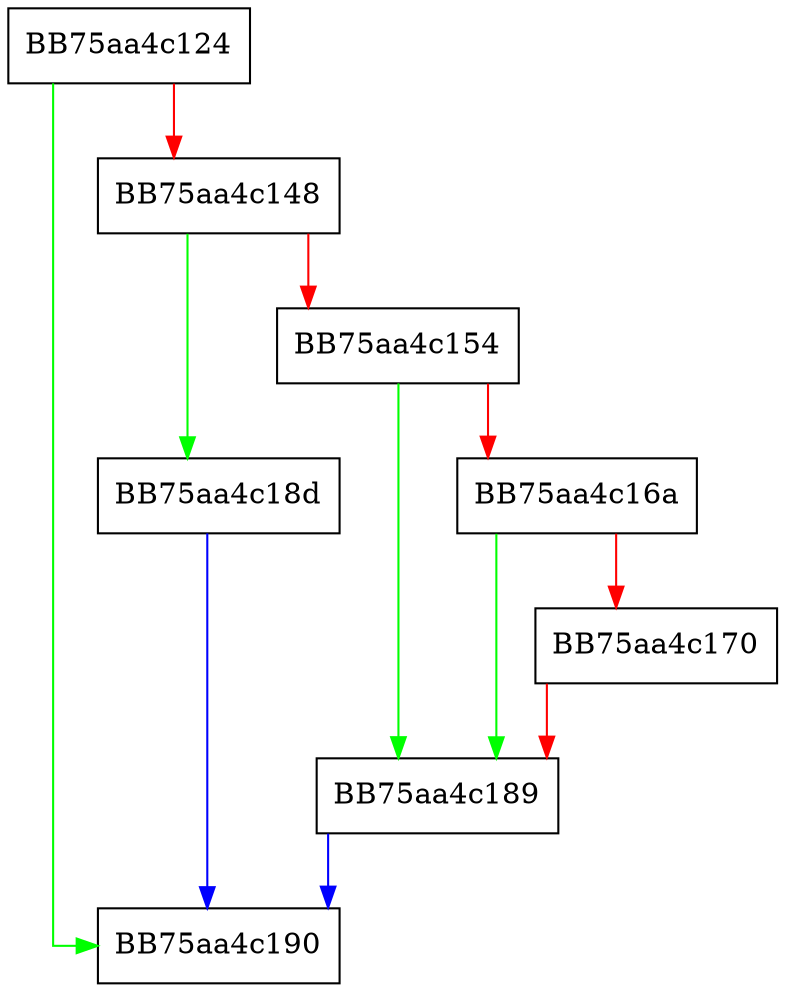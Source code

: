 digraph PatchVA {
  node [shape="box"];
  graph [splines=ortho];
  BB75aa4c124 -> BB75aa4c190 [color="green"];
  BB75aa4c124 -> BB75aa4c148 [color="red"];
  BB75aa4c148 -> BB75aa4c18d [color="green"];
  BB75aa4c148 -> BB75aa4c154 [color="red"];
  BB75aa4c154 -> BB75aa4c189 [color="green"];
  BB75aa4c154 -> BB75aa4c16a [color="red"];
  BB75aa4c16a -> BB75aa4c189 [color="green"];
  BB75aa4c16a -> BB75aa4c170 [color="red"];
  BB75aa4c170 -> BB75aa4c189 [color="red"];
  BB75aa4c189 -> BB75aa4c190 [color="blue"];
  BB75aa4c18d -> BB75aa4c190 [color="blue"];
}